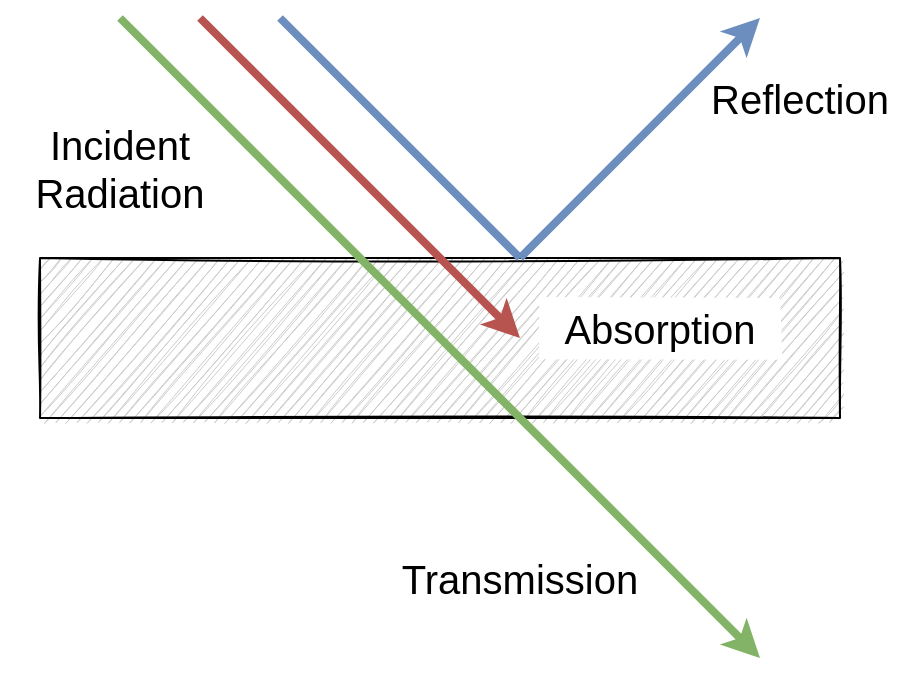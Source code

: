 <mxfile version="14.6.13" type="device"><diagram id="3MYVbTFXH-kM3V9PBJ20" name="Page-1"><mxGraphModel dx="1106" dy="860" grid="1" gridSize="10" guides="1" tooltips="1" connect="1" arrows="1" fold="1" page="1" pageScale="1" pageWidth="827" pageHeight="1169" math="0" shadow="0"><root><mxCell id="0"/><mxCell id="1" parent="0"/><mxCell id="-ztK5q6Rz_1L5G1WDg6i-1" value="" style="rounded=0;whiteSpace=wrap;html=1;sketch=1;fillStyle=hachure;fillColor=#CCCCCC;" vertex="1" parent="1"><mxGeometry x="120" y="200" width="400" height="80" as="geometry"/></mxCell><mxCell id="-ztK5q6Rz_1L5G1WDg6i-2" value="" style="endArrow=classic;html=1;strokeWidth=4;fillColor=#d5e8d4;strokeColor=#82b366;" edge="1" parent="1"><mxGeometry width="50" height="50" relative="1" as="geometry"><mxPoint x="160" y="80" as="sourcePoint"/><mxPoint x="480" y="400" as="targetPoint"/></mxGeometry></mxCell><mxCell id="-ztK5q6Rz_1L5G1WDg6i-3" value="" style="endArrow=classic;html=1;strokeWidth=4;fillColor=#f8cecc;strokeColor=#b85450;" edge="1" parent="1"><mxGeometry width="50" height="50" relative="1" as="geometry"><mxPoint x="200" y="80" as="sourcePoint"/><mxPoint x="360" y="240" as="targetPoint"/></mxGeometry></mxCell><mxCell id="-ztK5q6Rz_1L5G1WDg6i-4" value="" style="endArrow=none;html=1;strokeWidth=4;endFill=0;fillColor=#dae8fc;strokeColor=#6c8ebf;" edge="1" parent="1"><mxGeometry width="50" height="50" relative="1" as="geometry"><mxPoint x="240" y="80" as="sourcePoint"/><mxPoint x="360" y="200" as="targetPoint"/></mxGeometry></mxCell><mxCell id="-ztK5q6Rz_1L5G1WDg6i-5" value="" style="endArrow=classic;html=1;strokeWidth=4;fillColor=#dae8fc;strokeColor=#6c8ebf;" edge="1" parent="1"><mxGeometry width="50" height="50" relative="1" as="geometry"><mxPoint x="360" y="200" as="sourcePoint"/><mxPoint x="480" y="80" as="targetPoint"/></mxGeometry></mxCell><mxCell id="-ztK5q6Rz_1L5G1WDg6i-6" value="Reflection" style="text;html=1;strokeColor=none;fillColor=none;align=center;verticalAlign=middle;whiteSpace=wrap;rounded=0;sketch=1;fontSize=20;" vertex="1" parent="1"><mxGeometry x="440" y="110" width="120" height="20" as="geometry"/></mxCell><mxCell id="-ztK5q6Rz_1L5G1WDg6i-7" value="Transmission" style="text;html=1;strokeColor=none;fillColor=none;align=center;verticalAlign=middle;whiteSpace=wrap;rounded=0;sketch=1;fontSize=20;" vertex="1" parent="1"><mxGeometry x="300" y="350" width="120" height="20" as="geometry"/></mxCell><mxCell id="-ztK5q6Rz_1L5G1WDg6i-8" value="Absorption" style="text;html=1;strokeColor=none;align=center;verticalAlign=middle;whiteSpace=wrap;rounded=0;sketch=1;fontSize=20;fillColor=#ffffff;" vertex="1" parent="1"><mxGeometry x="370" y="220" width="120" height="30" as="geometry"/></mxCell><mxCell id="-ztK5q6Rz_1L5G1WDg6i-9" value="Incident Radiation" style="text;html=1;strokeColor=none;fillColor=none;align=center;verticalAlign=middle;whiteSpace=wrap;rounded=0;sketch=1;fontSize=20;" vertex="1" parent="1"><mxGeometry x="100" y="130" width="120" height="50" as="geometry"/></mxCell></root></mxGraphModel></diagram></mxfile>